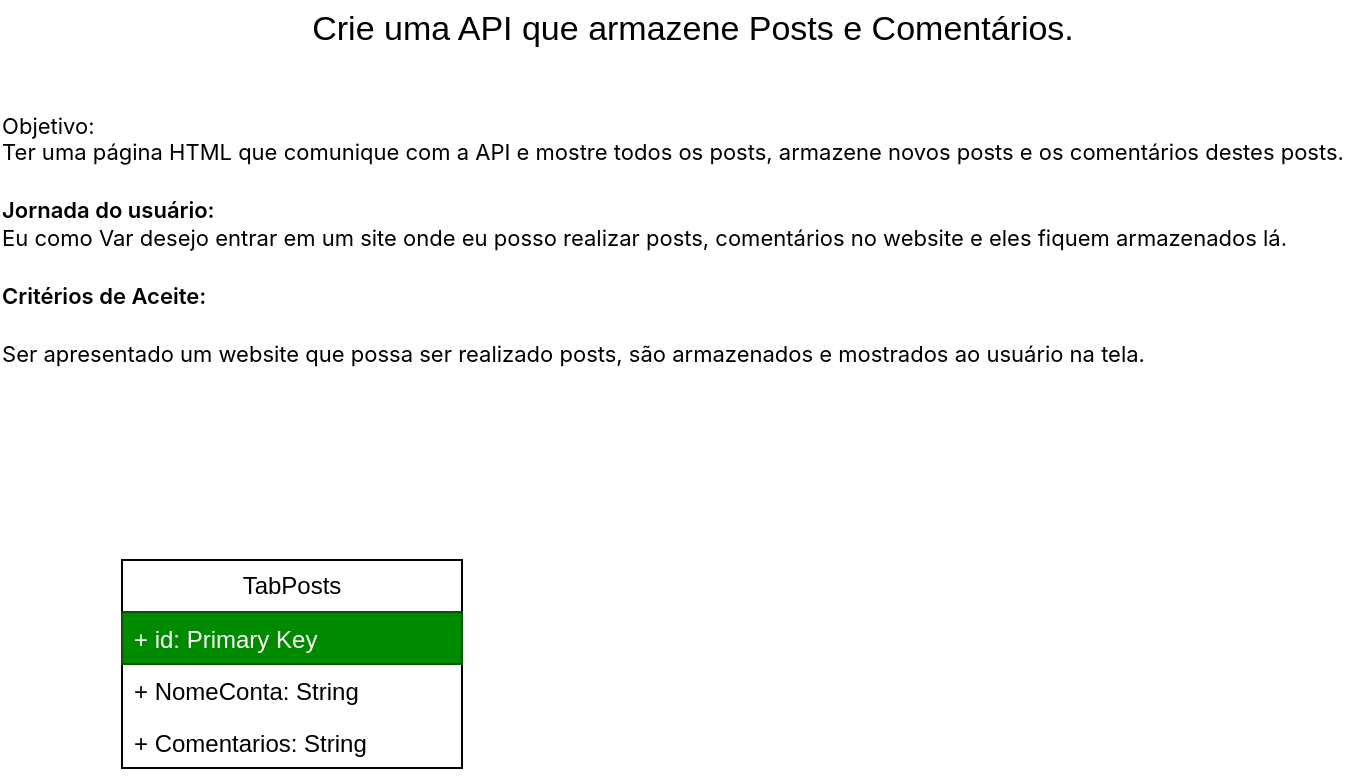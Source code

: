 <mxfile version="21.6.2" type="device">
  <diagram name="Página-1" id="FjwR09Ki93qDfphX2mvk">
    <mxGraphModel dx="921" dy="521" grid="1" gridSize="10" guides="1" tooltips="1" connect="1" arrows="1" fold="1" page="1" pageScale="1" pageWidth="827" pageHeight="1169" math="0" shadow="0">
      <root>
        <mxCell id="0" />
        <mxCell id="1" parent="0" />
        <mxCell id="XOBXZ0SFH_1aJmX4e6m7-1" value="TabPosts" style="swimlane;fontStyle=0;childLayout=stackLayout;horizontal=1;startSize=26;fillColor=none;horizontalStack=0;resizeParent=1;resizeParentMax=0;resizeLast=0;collapsible=1;marginBottom=0;whiteSpace=wrap;html=1;" vertex="1" parent="1">
          <mxGeometry x="90" y="300" width="170" height="104" as="geometry" />
        </mxCell>
        <mxCell id="XOBXZ0SFH_1aJmX4e6m7-2" value="+ id: Primary Key" style="text;align=left;verticalAlign=top;spacingLeft=4;spacingRight=4;overflow=hidden;rotatable=0;points=[[0,0.5],[1,0.5]];portConstraint=eastwest;whiteSpace=wrap;html=1;fillColor=#008a00;fontColor=#ffffff;strokeColor=#005700;" vertex="1" parent="XOBXZ0SFH_1aJmX4e6m7-1">
          <mxGeometry y="26" width="170" height="26" as="geometry" />
        </mxCell>
        <mxCell id="XOBXZ0SFH_1aJmX4e6m7-3" value="+ NomeConta: String&lt;span style=&quot;white-space: pre;&quot;&gt;&#x9;&lt;/span&gt;" style="text;strokeColor=none;fillColor=none;align=left;verticalAlign=top;spacingLeft=4;spacingRight=4;overflow=hidden;rotatable=0;points=[[0,0.5],[1,0.5]];portConstraint=eastwest;whiteSpace=wrap;html=1;" vertex="1" parent="XOBXZ0SFH_1aJmX4e6m7-1">
          <mxGeometry y="52" width="170" height="26" as="geometry" />
        </mxCell>
        <mxCell id="XOBXZ0SFH_1aJmX4e6m7-4" value="+ Comentarios: String" style="text;strokeColor=none;fillColor=none;align=left;verticalAlign=top;spacingLeft=4;spacingRight=4;overflow=hidden;rotatable=0;points=[[0,0.5],[1,0.5]];portConstraint=eastwest;whiteSpace=wrap;html=1;" vertex="1" parent="XOBXZ0SFH_1aJmX4e6m7-1">
          <mxGeometry y="78" width="170" height="26" as="geometry" />
        </mxCell>
        <mxCell id="XOBXZ0SFH_1aJmX4e6m7-5" value="&lt;font style=&quot;font-size: 17px;&quot;&gt;Crie uma API que armazene Posts e Comentários.&lt;/font&gt;" style="text;html=1;align=center;verticalAlign=middle;resizable=0;points=[];autosize=1;strokeColor=none;fillColor=none;" vertex="1" parent="1">
          <mxGeometry x="175" y="20" width="400" height="30" as="geometry" />
        </mxCell>
        <mxCell id="XOBXZ0SFH_1aJmX4e6m7-6" value="&lt;p style=&quot;box-sizing: border-box; margin-top: 0px; margin-bottom: 16px; font-family: -apple-system, BlinkMacSystemFont, &amp;quot;Segoe UI&amp;quot;, &amp;quot;Noto Sans&amp;quot;, Helvetica, Arial, sans-serif, &amp;quot;Apple Color Emoji&amp;quot;, &amp;quot;Segoe UI Emoji&amp;quot;; text-align: start; line-height: 120%; font-size: 11px;&quot;&gt;&lt;font style=&quot;font-size: 11px;&quot;&gt;Objetivo:&lt;br style=&quot;box-sizing: border-box;&quot;&gt;Ter uma página HTML que comunique com a API e mostre todos os posts, armazene novos posts e os comentários destes posts.&lt;/font&gt;&lt;/p&gt;&lt;p style=&quot;box-sizing: border-box; margin-top: 0px; margin-bottom: 16px; font-family: -apple-system, BlinkMacSystemFont, &amp;quot;Segoe UI&amp;quot;, &amp;quot;Noto Sans&amp;quot;, Helvetica, Arial, sans-serif, &amp;quot;Apple Color Emoji&amp;quot;, &amp;quot;Segoe UI Emoji&amp;quot;; text-align: start; line-height: 120%; font-size: 11px;&quot;&gt;&lt;font style=&quot;font-size: 11px;&quot;&gt;&lt;span style=&quot;box-sizing: border-box; font-weight: var(--base-text-weight-semibold, 600);&quot;&gt;Jornada do usuário:&lt;/span&gt;&lt;br style=&quot;box-sizing: border-box;&quot;&gt;Eu como Var desejo entrar em um site onde eu posso realizar posts, comentários no website e eles fiquem armazenados lá.&lt;/font&gt;&lt;/p&gt;&lt;p style=&quot;box-sizing: border-box; margin-top: 0px; margin-bottom: 16px; font-family: -apple-system, BlinkMacSystemFont, &amp;quot;Segoe UI&amp;quot;, &amp;quot;Noto Sans&amp;quot;, Helvetica, Arial, sans-serif, &amp;quot;Apple Color Emoji&amp;quot;, &amp;quot;Segoe UI Emoji&amp;quot;; text-align: start; line-height: 120%; font-size: 11px;&quot;&gt;&lt;span style=&quot;box-sizing: border-box; font-weight: var(--base-text-weight-semibold, 600);&quot;&gt;&lt;font style=&quot;font-size: 11px;&quot;&gt;Critérios de Aceite:&lt;/font&gt;&lt;/span&gt;&lt;/p&gt;&lt;p style=&quot;box-sizing: border-box; margin-top: 0px; font-family: -apple-system, BlinkMacSystemFont, &amp;quot;Segoe UI&amp;quot;, &amp;quot;Noto Sans&amp;quot;, Helvetica, Arial, sans-serif, &amp;quot;Apple Color Emoji&amp;quot;, &amp;quot;Segoe UI Emoji&amp;quot;; text-align: start; line-height: 120%; margin-bottom: 0px !important; font-size: 11px;&quot;&gt;&lt;font style=&quot;font-size: 11px;&quot;&gt;Ser apresentado um website que possa ser realizado posts, são armazenados e mostrados ao usuário na tela.&lt;/font&gt;&lt;/p&gt;" style="text;html=1;align=center;verticalAlign=middle;resizable=0;points=[];autosize=1;" vertex="1" parent="1">
          <mxGeometry x="40" y="70" width="650" height="140" as="geometry" />
        </mxCell>
      </root>
    </mxGraphModel>
  </diagram>
</mxfile>
